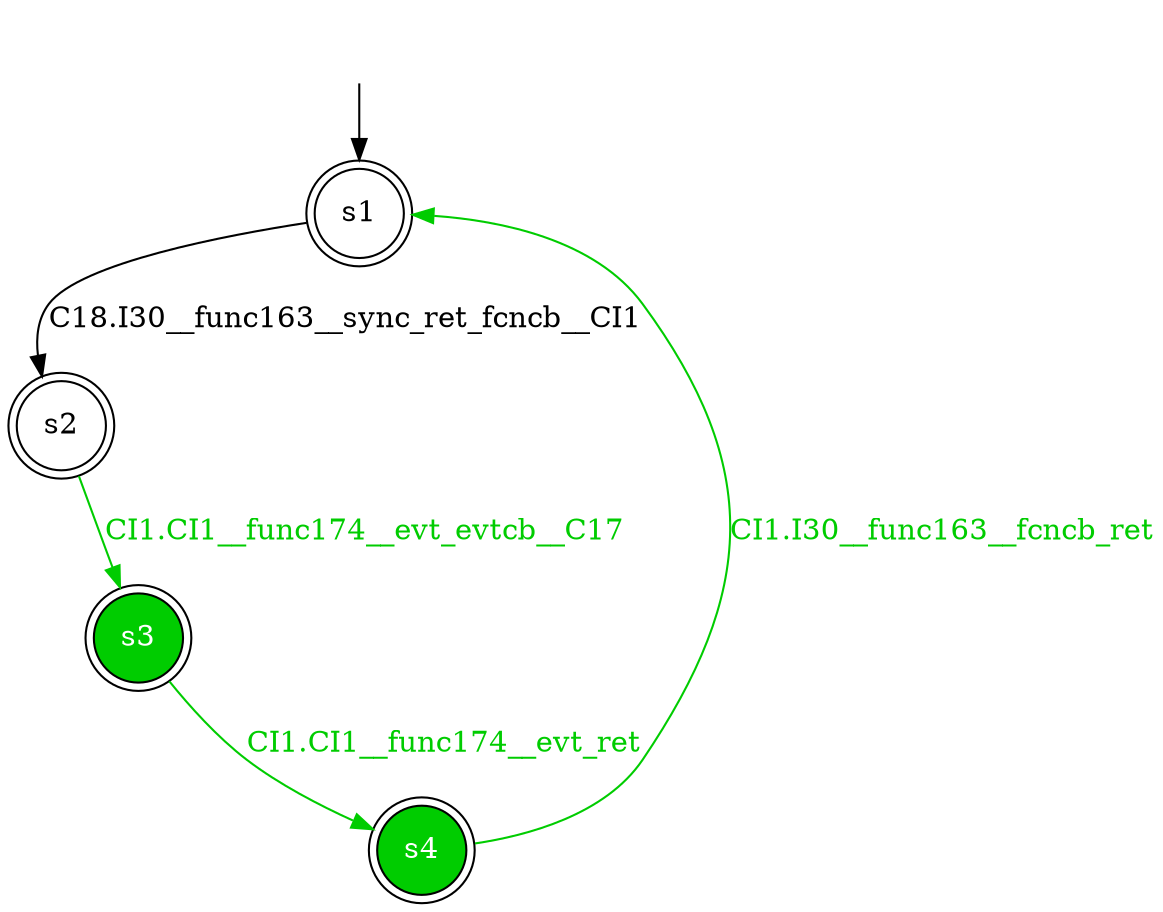 digraph diffautomaton {
	1 [label=<s1> shape="doublecircle"];
	2 [label=<s2> shape="doublecircle"];
	3 [label=<s3> shape="doublecircle" fillcolor="#00cc00" fontcolor="#ffffff" style="filled"];
	4 [label=<s4> shape="doublecircle" fillcolor="#00cc00" fontcolor="#ffffff" style="filled"];
	__init1 [label=<> shape="none"];
	__init1 -> 1;
	1 -> 2 [label=<<font color="#000000">C18.I30__func163__sync_ret_fcncb__CI1</font>> id="1-0-2"];
	2 -> 3 [label=<<font color="#00cc00">CI1.CI1__func174__evt_evtcb__C17</font>> color="#00cc00" id="2-0-3"];
	3 -> 4 [label=<<font color="#00cc00">CI1.CI1__func174__evt_ret</font>> color="#00cc00" id="3-0-4"];
	4 -> 1 [label=<<font color="#00cc00">CI1.I30__func163__fcncb_ret</font>> color="#00cc00" id="4-0-1"];
}
